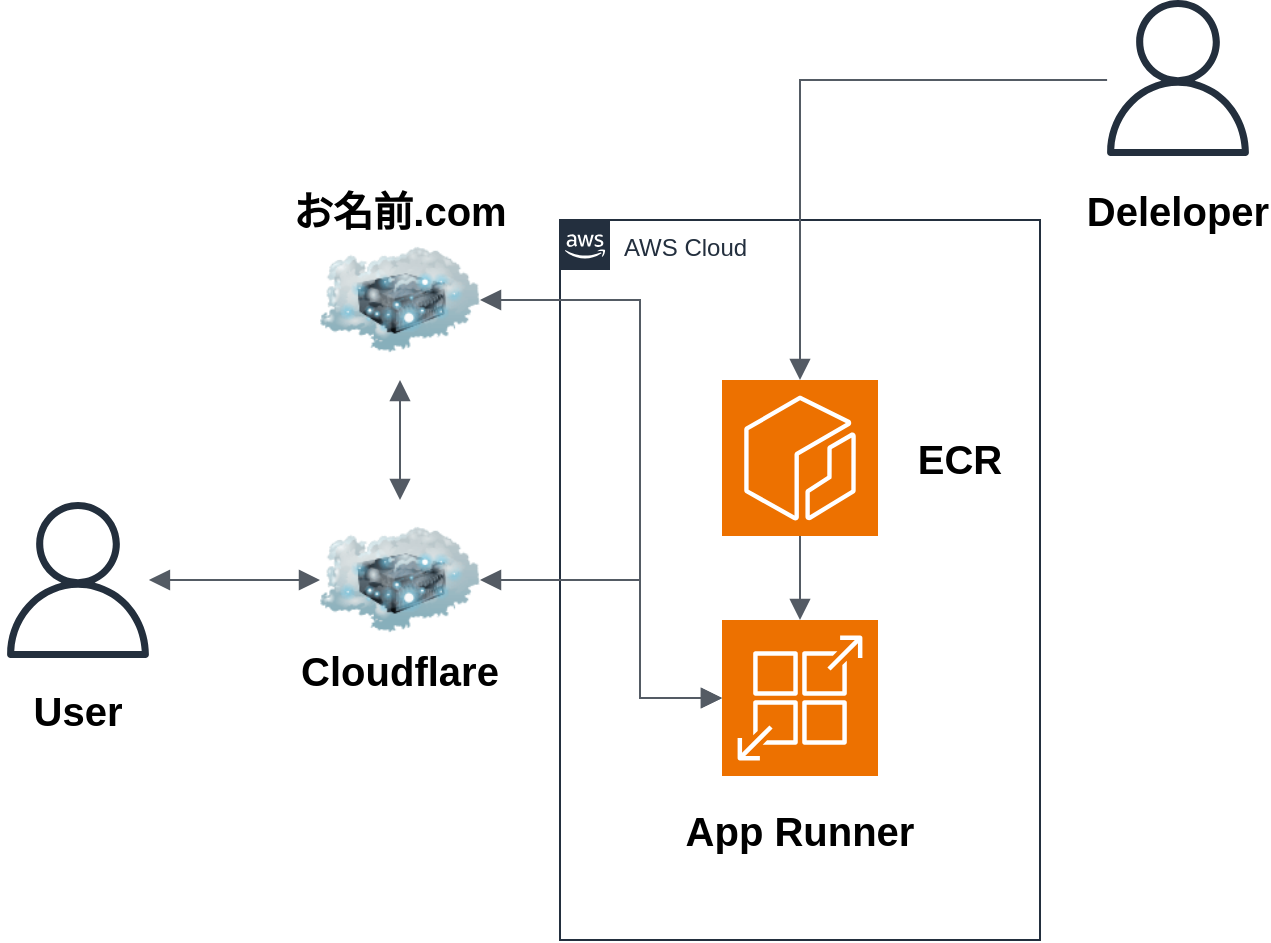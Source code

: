 <mxfile version="24.7.17">
  <diagram id="Ht1M8jgEwFfnCIfOTk4-" name="Page-1">
    <mxGraphModel dx="2219" dy="1821" grid="1" gridSize="10" guides="1" tooltips="1" connect="1" arrows="1" fold="1" page="1" pageScale="1" pageWidth="1169" pageHeight="827" math="0" shadow="0">
      <root>
        <mxCell id="0" />
        <mxCell id="1" parent="0" />
        <mxCell id="UEzPUAAOIrF-is8g5C7q-74" value="AWS Cloud" style="points=[[0,0],[0.25,0],[0.5,0],[0.75,0],[1,0],[1,0.25],[1,0.5],[1,0.75],[1,1],[0.75,1],[0.5,1],[0.25,1],[0,1],[0,0.75],[0,0.5],[0,0.25]];outlineConnect=0;gradientColor=none;html=1;whiteSpace=wrap;fontSize=12;fontStyle=0;shape=mxgraph.aws4.group;grIcon=mxgraph.aws4.group_aws_cloud_alt;strokeColor=#232F3E;fillColor=none;verticalAlign=top;align=left;spacingLeft=30;fontColor=#232F3E;dashed=0;labelBackgroundColor=#ffffff;container=1;pointerEvents=0;collapsible=0;recursiveResize=0;" parent="1" vertex="1">
          <mxGeometry x="40" y="80" width="240" height="360" as="geometry" />
        </mxCell>
        <mxCell id="uB7k3Oiw6261H7XUzbiV-6" value="" style="sketch=0;points=[[0,0,0],[0.25,0,0],[0.5,0,0],[0.75,0,0],[1,0,0],[0,1,0],[0.25,1,0],[0.5,1,0],[0.75,1,0],[1,1,0],[0,0.25,0],[0,0.5,0],[0,0.75,0],[1,0.25,0],[1,0.5,0],[1,0.75,0]];outlineConnect=0;fontColor=#232F3E;fillColor=#ED7100;strokeColor=#ffffff;dashed=0;verticalLabelPosition=bottom;verticalAlign=top;align=center;html=1;fontSize=12;fontStyle=0;aspect=fixed;shape=mxgraph.aws4.resourceIcon;resIcon=mxgraph.aws4.app_runner;" vertex="1" parent="UEzPUAAOIrF-is8g5C7q-74">
          <mxGeometry x="81" y="200" width="78" height="78" as="geometry" />
        </mxCell>
        <mxCell id="uB7k3Oiw6261H7XUzbiV-13" value="" style="sketch=0;points=[[0,0,0],[0.25,0,0],[0.5,0,0],[0.75,0,0],[1,0,0],[0,1,0],[0.25,1,0],[0.5,1,0],[0.75,1,0],[1,1,0],[0,0.25,0],[0,0.5,0],[0,0.75,0],[1,0.25,0],[1,0.5,0],[1,0.75,0]];outlineConnect=0;fontColor=#232F3E;fillColor=#ED7100;strokeColor=#ffffff;dashed=0;verticalLabelPosition=bottom;verticalAlign=top;align=center;html=1;fontSize=12;fontStyle=0;aspect=fixed;shape=mxgraph.aws4.resourceIcon;resIcon=mxgraph.aws4.ecr;" vertex="1" parent="UEzPUAAOIrF-is8g5C7q-74">
          <mxGeometry x="81" y="80" width="78" height="78" as="geometry" />
        </mxCell>
        <mxCell id="uB7k3Oiw6261H7XUzbiV-18" value="&lt;font style=&quot;font-size: 20px;&quot;&gt;&lt;b&gt;ECR&lt;/b&gt;&lt;/font&gt;" style="text;html=1;align=center;verticalAlign=middle;whiteSpace=wrap;rounded=0;fontSize=16;" vertex="1" parent="UEzPUAAOIrF-is8g5C7q-74">
          <mxGeometry x="170" y="104" width="60" height="30" as="geometry" />
        </mxCell>
        <mxCell id="uB7k3Oiw6261H7XUzbiV-20" value="&lt;font style=&quot;font-size: 20px;&quot;&gt;&lt;b&gt;App Runner&lt;/b&gt;&lt;/font&gt;" style="text;html=1;align=center;verticalAlign=middle;whiteSpace=wrap;rounded=0;fontSize=16;" vertex="1" parent="UEzPUAAOIrF-is8g5C7q-74">
          <mxGeometry x="60" y="290" width="120" height="30" as="geometry" />
        </mxCell>
        <mxCell id="uB7k3Oiw6261H7XUzbiV-26" value="" style="edgeStyle=orthogonalEdgeStyle;html=1;endArrow=block;elbow=vertical;startArrow=none;endFill=1;strokeColor=#545B64;rounded=0;fontSize=12;startSize=8;endSize=8;curved=0;entryX=0.5;entryY=0;entryDx=0;entryDy=0;exitX=0.5;exitY=1;exitDx=0;exitDy=0;exitPerimeter=0;entryPerimeter=0;" edge="1" parent="UEzPUAAOIrF-is8g5C7q-74" source="uB7k3Oiw6261H7XUzbiV-13" target="uB7k3Oiw6261H7XUzbiV-6">
          <mxGeometry width="100" relative="1" as="geometry">
            <mxPoint x="424" y="200" as="sourcePoint" />
            <mxPoint x="270" y="350" as="targetPoint" />
            <Array as="points">
              <mxPoint x="120" y="200" />
            </Array>
          </mxGeometry>
        </mxCell>
        <mxCell id="uB7k3Oiw6261H7XUzbiV-11" value="" style="image;html=1;image=img/lib/clip_art/networking/Cloud_Server_128x128.png" vertex="1" parent="1">
          <mxGeometry x="-80" y="220" width="80" height="80" as="geometry" />
        </mxCell>
        <mxCell id="uB7k3Oiw6261H7XUzbiV-12" value="" style="sketch=0;outlineConnect=0;fontColor=#232F3E;gradientColor=none;fillColor=#232F3D;strokeColor=none;dashed=0;verticalLabelPosition=bottom;verticalAlign=top;align=center;html=1;fontSize=12;fontStyle=0;aspect=fixed;pointerEvents=1;shape=mxgraph.aws4.user;" vertex="1" parent="1">
          <mxGeometry x="-240" y="221" width="78" height="78" as="geometry" />
        </mxCell>
        <mxCell id="uB7k3Oiw6261H7XUzbiV-14" value="" style="image;html=1;image=img/lib/clip_art/networking/Cloud_Server_128x128.png" vertex="1" parent="1">
          <mxGeometry x="-80" y="80" width="80" height="80" as="geometry" />
        </mxCell>
        <mxCell id="uB7k3Oiw6261H7XUzbiV-15" value="&lt;font style=&quot;font-size: 20px;&quot;&gt;&lt;b&gt;Cloudflare&lt;/b&gt;&lt;/font&gt;" style="text;html=1;align=center;verticalAlign=middle;whiteSpace=wrap;rounded=0;fontSize=16;" vertex="1" parent="1">
          <mxGeometry x="-70" y="290" width="60" height="30" as="geometry" />
        </mxCell>
        <mxCell id="uB7k3Oiw6261H7XUzbiV-16" value="&lt;font style=&quot;font-size: 20px;&quot;&gt;&lt;b&gt;User&lt;/b&gt;&lt;/font&gt;" style="text;html=1;align=center;verticalAlign=middle;whiteSpace=wrap;rounded=0;fontSize=16;" vertex="1" parent="1">
          <mxGeometry x="-231" y="310" width="60" height="30" as="geometry" />
        </mxCell>
        <mxCell id="uB7k3Oiw6261H7XUzbiV-17" value="&lt;font style=&quot;font-size: 20px;&quot;&gt;&lt;b&gt;お名前.com&lt;/b&gt;&lt;/font&gt;" style="text;html=1;align=center;verticalAlign=middle;whiteSpace=wrap;rounded=0;fontSize=16;" vertex="1" parent="1">
          <mxGeometry x="-95" y="60" width="110" height="30" as="geometry" />
        </mxCell>
        <mxCell id="uB7k3Oiw6261H7XUzbiV-21" value="" style="sketch=0;outlineConnect=0;fontColor=#232F3E;gradientColor=none;fillColor=#232F3D;strokeColor=none;dashed=0;verticalLabelPosition=bottom;verticalAlign=top;align=center;html=1;fontSize=12;fontStyle=0;aspect=fixed;pointerEvents=1;shape=mxgraph.aws4.user;" vertex="1" parent="1">
          <mxGeometry x="310" y="-30" width="78" height="78" as="geometry" />
        </mxCell>
        <mxCell id="uB7k3Oiw6261H7XUzbiV-22" value="&lt;font style=&quot;font-size: 20px;&quot;&gt;&lt;b&gt;Deleloper&lt;/b&gt;&lt;/font&gt;" style="text;html=1;align=center;verticalAlign=middle;whiteSpace=wrap;rounded=0;fontSize=16;" vertex="1" parent="1">
          <mxGeometry x="319" y="60" width="60" height="30" as="geometry" />
        </mxCell>
        <mxCell id="uB7k3Oiw6261H7XUzbiV-25" value="" style="edgeStyle=orthogonalEdgeStyle;html=1;endArrow=block;elbow=vertical;startArrow=none;endFill=1;strokeColor=#545B64;rounded=0;fontSize=12;startSize=8;endSize=8;curved=0;entryX=0.5;entryY=0;entryDx=0;entryDy=0;entryPerimeter=0;" edge="1" parent="1" source="uB7k3Oiw6261H7XUzbiV-21" target="uB7k3Oiw6261H7XUzbiV-13">
          <mxGeometry width="100" relative="1" as="geometry">
            <mxPoint x="140" y="330" as="sourcePoint" />
            <mxPoint x="240" y="330" as="targetPoint" />
            <Array as="points">
              <mxPoint x="160" y="10" />
            </Array>
          </mxGeometry>
        </mxCell>
        <mxCell id="uB7k3Oiw6261H7XUzbiV-28" value="" style="edgeStyle=orthogonalEdgeStyle;html=1;endArrow=block;elbow=vertical;startArrow=block;startFill=1;endFill=1;strokeColor=#545B64;rounded=0;fontSize=12;startSize=8;endSize=8;exitX=1;exitY=0.5;exitDx=0;exitDy=0;entryX=0;entryY=0.5;entryDx=0;entryDy=0;entryPerimeter=0;" edge="1" parent="1" source="uB7k3Oiw6261H7XUzbiV-11" target="uB7k3Oiw6261H7XUzbiV-6">
          <mxGeometry width="100" relative="1" as="geometry">
            <mxPoint x="-20" y="390" as="sourcePoint" />
            <mxPoint x="80" y="390" as="targetPoint" />
            <Array as="points">
              <mxPoint x="80" y="260" />
              <mxPoint x="80" y="319" />
            </Array>
          </mxGeometry>
        </mxCell>
        <mxCell id="uB7k3Oiw6261H7XUzbiV-30" value="" style="edgeStyle=orthogonalEdgeStyle;html=1;endArrow=block;elbow=vertical;startArrow=block;startFill=1;endFill=1;strokeColor=#545B64;rounded=0;fontSize=12;startSize=8;endSize=8;curved=1;exitX=0.5;exitY=1;exitDx=0;exitDy=0;" edge="1" parent="1" source="uB7k3Oiw6261H7XUzbiV-14">
          <mxGeometry width="100" relative="1" as="geometry">
            <mxPoint x="-90" y="330" as="sourcePoint" />
            <mxPoint x="-40" y="220" as="targetPoint" />
          </mxGeometry>
        </mxCell>
        <mxCell id="uB7k3Oiw6261H7XUzbiV-31" value="" style="edgeStyle=orthogonalEdgeStyle;html=1;endArrow=block;elbow=vertical;startArrow=block;startFill=1;endFill=1;strokeColor=#545B64;rounded=0;fontSize=12;startSize=8;endSize=8;curved=1;entryX=0;entryY=0.5;entryDx=0;entryDy=0;" edge="1" parent="1" source="uB7k3Oiw6261H7XUzbiV-12" target="uB7k3Oiw6261H7XUzbiV-11">
          <mxGeometry width="100" relative="1" as="geometry">
            <mxPoint x="-90" y="330" as="sourcePoint" />
            <mxPoint x="10" y="330" as="targetPoint" />
          </mxGeometry>
        </mxCell>
        <mxCell id="uB7k3Oiw6261H7XUzbiV-32" value="" style="edgeStyle=orthogonalEdgeStyle;html=1;endArrow=block;elbow=vertical;startArrow=block;startFill=1;endFill=1;strokeColor=#545B64;rounded=0;fontSize=12;startSize=8;endSize=8;exitX=1;exitY=0.5;exitDx=0;exitDy=0;entryX=0;entryY=0.5;entryDx=0;entryDy=0;entryPerimeter=0;" edge="1" parent="1" source="uB7k3Oiw6261H7XUzbiV-14" target="uB7k3Oiw6261H7XUzbiV-6">
          <mxGeometry width="100" relative="1" as="geometry">
            <mxPoint x="-30" y="280" as="sourcePoint" />
            <mxPoint x="120" y="330" as="targetPoint" />
            <Array as="points">
              <mxPoint x="80" y="120" />
              <mxPoint x="80" y="319" />
            </Array>
          </mxGeometry>
        </mxCell>
      </root>
    </mxGraphModel>
  </diagram>
</mxfile>

